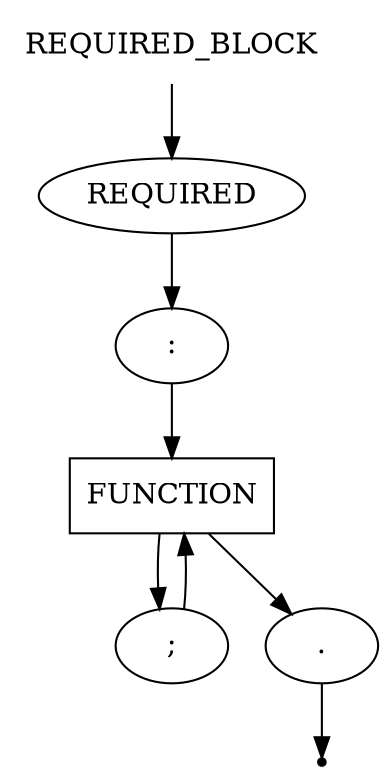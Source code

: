 digraph REQUIRED_BLOCK {
    start [label=REQUIRED_BLOCK shape=plaintext]
    A [label=REQUIRED shape=oval]
    B [label=":" shape=oval]
    C [label=FUNCTION shape=box]
    G [label=";" shape=oval]
    H [label="." shape=oval]
    end [label="" shape=point]
    start -> A
    A -> B
    B -> C
    C -> G
    C -> H
    G -> C
    H -> end
}
